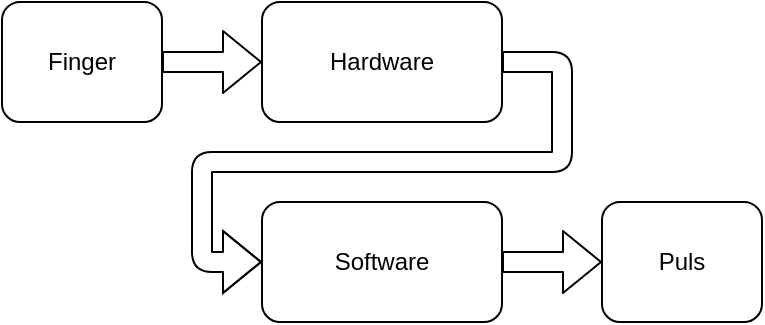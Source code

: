 <mxfile version="10.5.9" type="device"><diagram id="Byw7ZeUcwiUbZGarMagi" name="Page-1"><mxGraphModel dx="703" dy="476" grid="1" gridSize="10" guides="1" tooltips="1" connect="1" arrows="1" fold="1" page="1" pageScale="1" pageWidth="850" pageHeight="1100" math="0" shadow="0"><root><mxCell id="0"/><mxCell id="1" parent="0"/><mxCell id="qZfbovGXTL28BaUElBl_-1" value="Hardware" style="rounded=1;whiteSpace=wrap;html=1;" vertex="1" parent="1"><mxGeometry x="190" y="160" width="120" height="60" as="geometry"/></mxCell><mxCell id="qZfbovGXTL28BaUElBl_-2" value="Software" style="rounded=1;whiteSpace=wrap;html=1;" vertex="1" parent="1"><mxGeometry x="190" y="260" width="120" height="60" as="geometry"/></mxCell><mxCell id="qZfbovGXTL28BaUElBl_-3" value="" style="shape=flexArrow;endArrow=classic;html=1;entryX=0;entryY=0.5;entryDx=0;entryDy=0;exitX=1;exitY=0.5;exitDx=0;exitDy=0;" edge="1" parent="1" source="qZfbovGXTL28BaUElBl_-1" target="qZfbovGXTL28BaUElBl_-2"><mxGeometry width="50" height="50" relative="1" as="geometry"><mxPoint x="190" y="290" as="sourcePoint"/><mxPoint x="240" y="240" as="targetPoint"/><Array as="points"><mxPoint x="340" y="190"/><mxPoint x="340" y="240"/><mxPoint x="160" y="240"/><mxPoint x="160" y="290"/></Array></mxGeometry></mxCell><mxCell id="qZfbovGXTL28BaUElBl_-4" value="Finger" style="rounded=1;whiteSpace=wrap;html=1;" vertex="1" parent="1"><mxGeometry x="60" y="160" width="80" height="60" as="geometry"/></mxCell><mxCell id="qZfbovGXTL28BaUElBl_-5" value="" style="shape=flexArrow;endArrow=classic;html=1;entryX=0;entryY=0.5;entryDx=0;entryDy=0;exitX=1;exitY=0.5;exitDx=0;exitDy=0;" edge="1" parent="1"><mxGeometry width="50" height="50" relative="1" as="geometry"><mxPoint x="140" y="190" as="sourcePoint"/><mxPoint x="190" y="190" as="targetPoint"/></mxGeometry></mxCell><mxCell id="qZfbovGXTL28BaUElBl_-7" value="Puls" style="rounded=1;whiteSpace=wrap;html=1;" vertex="1" parent="1"><mxGeometry x="360" y="260" width="80" height="60" as="geometry"/></mxCell><mxCell id="qZfbovGXTL28BaUElBl_-8" value="" style="shape=flexArrow;endArrow=classic;html=1;entryX=0;entryY=0.5;entryDx=0;entryDy=0;exitX=1;exitY=0.5;exitDx=0;exitDy=0;" edge="1" parent="1" source="qZfbovGXTL28BaUElBl_-2" target="qZfbovGXTL28BaUElBl_-7"><mxGeometry width="50" height="50" relative="1" as="geometry"><mxPoint x="480" y="189" as="sourcePoint"/><mxPoint x="530" y="189" as="targetPoint"/></mxGeometry></mxCell></root></mxGraphModel></diagram></mxfile>